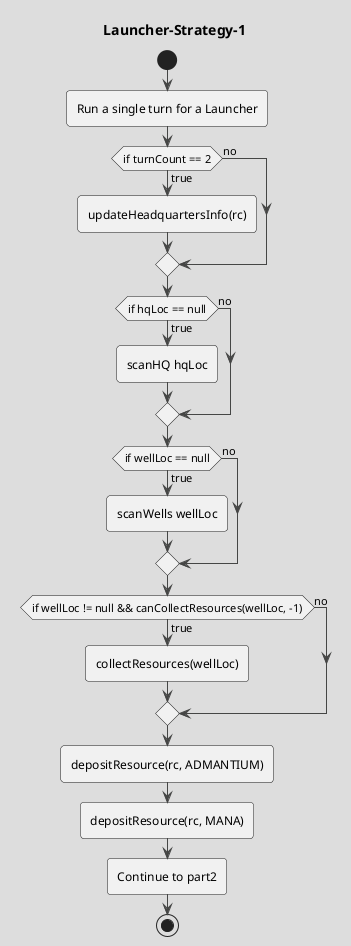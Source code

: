 @startuml Launcher-Strategy-1
!theme toy 
title Launcher-Strategy-1
start

:Run a single turn for a Launcher; 

if (if turnCount == 2) then (true) 
    :updateHeadquartersInfo(rc); 
else (no)
endif

if (if hqLoc == null) then (true) 
    :scanHQ hqLoc; 
else (no)
endif

if (if wellLoc == null) then (true) 
    :scanWells wellLoc; 
else (no)
endif

if (if wellLoc != null && canCollectResources(wellLoc, -1)) then (true) 
    :collectResources(wellLoc); 
else (no)
endif

:depositResource(rc, ADMANTIUM); 

:depositResource(rc, MANA); 

:Continue to part2; 
stop
@enduml

